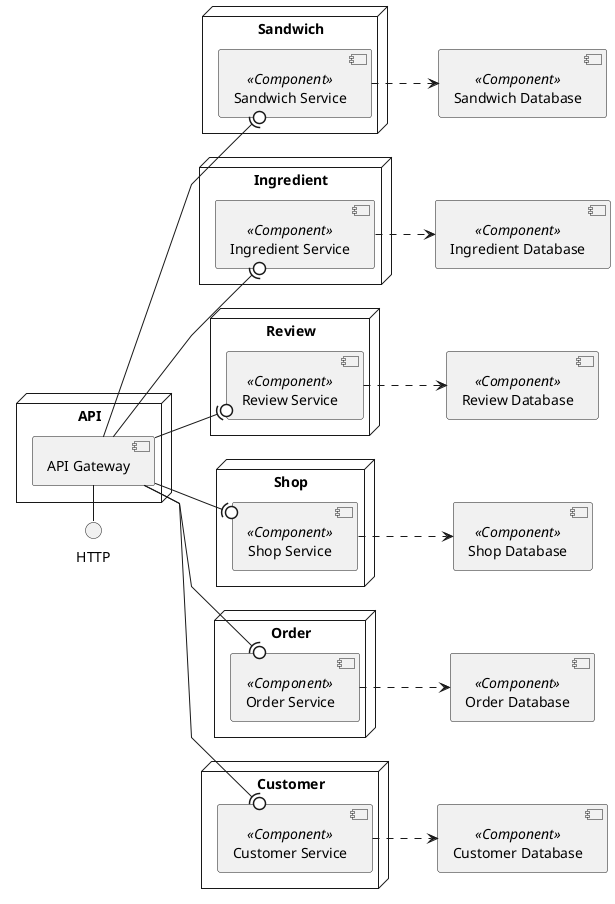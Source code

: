 @startuml Diagram of Modules 

left to right direction
skinparam linetype polyline

[Sandwich Database] <<Component>> as sandwichDatabase
[Ingredient Database] <<Component>> as ingredientDatabase
[Review Database] <<Component>> as reviewDatabase
[Shop Database] <<Component>> as shopDatabase
[Order Database] <<Component>> as orderDatabase
[Customer Database] <<Component>> as customerDatabase


node API {
    [API Gateway]
}

node Sandwich{
    [Sandwich Service] <<Component>> as sandwichService
    sandwichService ..> sandwichDatabase
}

node Ingredient{
    [Ingredient Service] <<Component>> as ingredientService
    ingredientService ..> ingredientDatabase
}

node Review{
    [Review Service] <<Component>> as reviewService
    reviewService ..> reviewDatabase
}

node Shop{
    [Shop Service] <<Component>> as shopService
    shopService ..> shopDatabase
}

node Order{
    [Order Service] <<Component>> as orderService
    orderService ..> orderDatabase
}

node Customer{
    [Customer Service] <<Component>> as customerService
    customerService ..> customerDatabase
}


HTTP - [API Gateway]
[API Gateway] --(0 sandwichService
[API Gateway] --(0 ingredientService
[API Gateway] --(0 reviewService
[API Gateway] --(0 shopService
[API Gateway] --(0 orderService
[API Gateway] --(0 customerService




@enduml